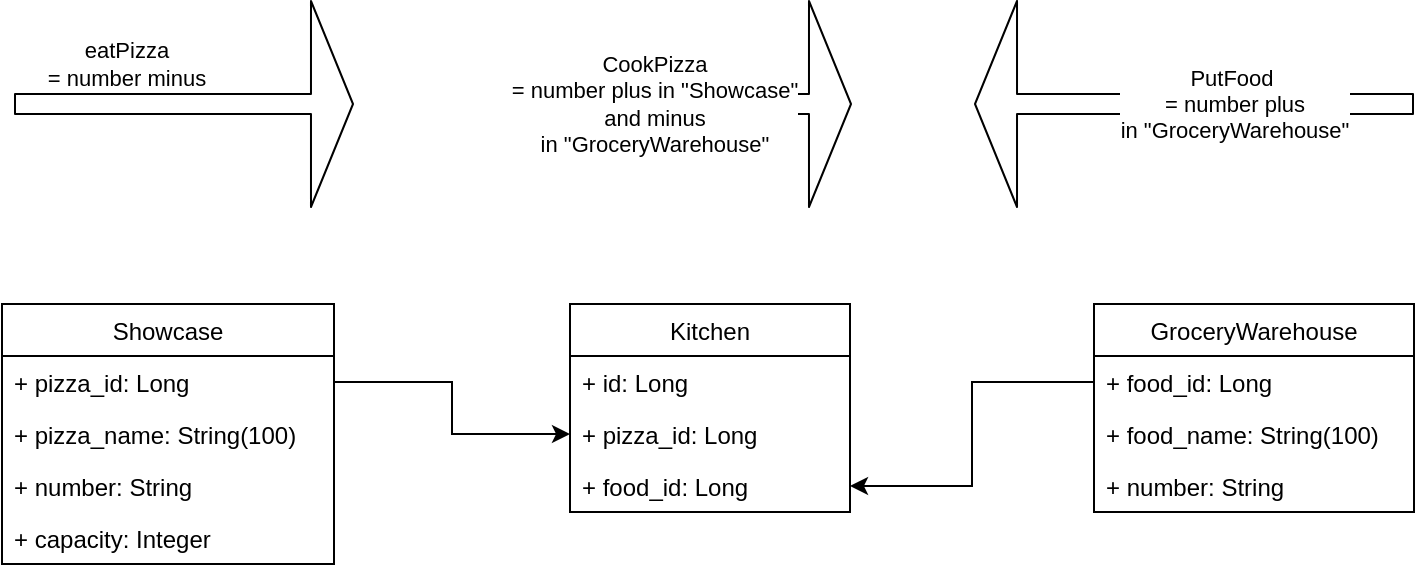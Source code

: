 <mxfile version="13.7.7" type="github">
  <diagram id="wMq028c-sOtWCPvOxuTe" name="Page-1">
    <mxGraphModel dx="1422" dy="794" grid="1" gridSize="10" guides="1" tooltips="1" connect="1" arrows="1" fold="1" page="1" pageScale="1" pageWidth="827" pageHeight="1169" math="0" shadow="0">
      <root>
        <mxCell id="0" />
        <mxCell id="1" parent="0" />
        <mxCell id="a7zKJheYSxnZLbQeQX0P-30" style="edgeStyle=orthogonalEdgeStyle;rounded=0;orthogonalLoop=1;jettySize=auto;html=1;entryX=1;entryY=0.5;entryDx=0;entryDy=0;" parent="1" source="a7zKJheYSxnZLbQeQX0P-7" target="a7zKJheYSxnZLbQeQX0P-17" edge="1">
          <mxGeometry relative="1" as="geometry" />
        </mxCell>
        <mxCell id="a7zKJheYSxnZLbQeQX0P-14" value="Kitchen" style="swimlane;fontStyle=0;childLayout=stackLayout;horizontal=1;startSize=26;fillColor=none;horizontalStack=0;resizeParent=1;resizeParentMax=0;resizeLast=0;collapsible=1;marginBottom=0;" parent="1" vertex="1">
          <mxGeometry x="358" y="260" width="140" height="104" as="geometry" />
        </mxCell>
        <mxCell id="SamVZUt7zLTqrjZFT7u7-2" value="+ id: Long&#xa;" style="text;strokeColor=none;fillColor=none;align=left;verticalAlign=top;spacingLeft=4;spacingRight=4;overflow=hidden;rotatable=0;points=[[0,0.5],[1,0.5]];portConstraint=eastwest;" vertex="1" parent="a7zKJheYSxnZLbQeQX0P-14">
          <mxGeometry y="26" width="140" height="26" as="geometry" />
        </mxCell>
        <mxCell id="a7zKJheYSxnZLbQeQX0P-15" value="+ pizza_id: Long&#xa;" style="text;strokeColor=none;fillColor=none;align=left;verticalAlign=top;spacingLeft=4;spacingRight=4;overflow=hidden;rotatable=0;points=[[0,0.5],[1,0.5]];portConstraint=eastwest;" parent="a7zKJheYSxnZLbQeQX0P-14" vertex="1">
          <mxGeometry y="52" width="140" height="26" as="geometry" />
        </mxCell>
        <mxCell id="a7zKJheYSxnZLbQeQX0P-17" value="+ food_id: Long" style="text;strokeColor=none;fillColor=none;align=left;verticalAlign=top;spacingLeft=4;spacingRight=4;overflow=hidden;rotatable=0;points=[[0,0.5],[1,0.5]];portConstraint=eastwest;" parent="a7zKJheYSxnZLbQeQX0P-14" vertex="1">
          <mxGeometry y="78" width="140" height="26" as="geometry" />
        </mxCell>
        <mxCell id="a7zKJheYSxnZLbQeQX0P-10" value="Showcase" style="swimlane;fontStyle=0;childLayout=stackLayout;horizontal=1;startSize=26;fillColor=none;horizontalStack=0;resizeParent=1;resizeParentMax=0;resizeLast=0;collapsible=1;marginBottom=0;" parent="1" vertex="1">
          <mxGeometry x="74" y="260" width="166" height="130" as="geometry" />
        </mxCell>
        <mxCell id="a7zKJheYSxnZLbQeQX0P-12" value="+ pizza_id: Long" style="text;strokeColor=none;fillColor=none;align=left;verticalAlign=top;spacingLeft=4;spacingRight=4;overflow=hidden;rotatable=0;points=[[0,0.5],[1,0.5]];portConstraint=eastwest;" parent="a7zKJheYSxnZLbQeQX0P-10" vertex="1">
          <mxGeometry y="26" width="166" height="26" as="geometry" />
        </mxCell>
        <mxCell id="SamVZUt7zLTqrjZFT7u7-1" value="+ pizza_name: String(100)" style="text;strokeColor=none;fillColor=none;align=left;verticalAlign=top;spacingLeft=4;spacingRight=4;overflow=hidden;rotatable=0;points=[[0,0.5],[1,0.5]];portConstraint=eastwest;" vertex="1" parent="a7zKJheYSxnZLbQeQX0P-10">
          <mxGeometry y="52" width="166" height="26" as="geometry" />
        </mxCell>
        <mxCell id="a7zKJheYSxnZLbQeQX0P-13" value="+ number: String&#xa;" style="text;strokeColor=none;fillColor=none;align=left;verticalAlign=top;spacingLeft=4;spacingRight=4;overflow=hidden;rotatable=0;points=[[0,0.5],[1,0.5]];portConstraint=eastwest;" parent="a7zKJheYSxnZLbQeQX0P-10" vertex="1">
          <mxGeometry y="78" width="166" height="26" as="geometry" />
        </mxCell>
        <mxCell id="a7zKJheYSxnZLbQeQX0P-20" value="+ capacity: Integer" style="text;strokeColor=none;fillColor=none;align=left;verticalAlign=top;spacingLeft=4;spacingRight=4;overflow=hidden;rotatable=0;points=[[0,0.5],[1,0.5]];portConstraint=eastwest;" parent="a7zKJheYSxnZLbQeQX0P-10" vertex="1">
          <mxGeometry y="104" width="166" height="26" as="geometry" />
        </mxCell>
        <mxCell id="a7zKJheYSxnZLbQeQX0P-6" value="GroceryWarehouse" style="swimlane;fontStyle=0;childLayout=stackLayout;horizontal=1;startSize=26;fillColor=none;horizontalStack=0;resizeParent=1;resizeParentMax=0;resizeLast=0;collapsible=1;marginBottom=0;" parent="1" vertex="1">
          <mxGeometry x="620" y="260" width="160" height="104" as="geometry" />
        </mxCell>
        <mxCell id="a7zKJheYSxnZLbQeQX0P-7" value="+ food_id: Long&#xa;" style="text;strokeColor=none;fillColor=none;align=left;verticalAlign=top;spacingLeft=4;spacingRight=4;overflow=hidden;rotatable=0;points=[[0,0.5],[1,0.5]];portConstraint=eastwest;" parent="a7zKJheYSxnZLbQeQX0P-6" vertex="1">
          <mxGeometry y="26" width="160" height="26" as="geometry" />
        </mxCell>
        <mxCell id="a7zKJheYSxnZLbQeQX0P-8" value="+ food_name: String(100)" style="text;strokeColor=none;fillColor=none;align=left;verticalAlign=top;spacingLeft=4;spacingRight=4;overflow=hidden;rotatable=0;points=[[0,0.5],[1,0.5]];portConstraint=eastwest;" parent="a7zKJheYSxnZLbQeQX0P-6" vertex="1">
          <mxGeometry y="52" width="160" height="26" as="geometry" />
        </mxCell>
        <mxCell id="a7zKJheYSxnZLbQeQX0P-9" value="+ number: String" style="text;strokeColor=none;fillColor=none;align=left;verticalAlign=top;spacingLeft=4;spacingRight=4;overflow=hidden;rotatable=0;points=[[0,0.5],[1,0.5]];portConstraint=eastwest;" parent="a7zKJheYSxnZLbQeQX0P-6" vertex="1">
          <mxGeometry y="78" width="160" height="26" as="geometry" />
        </mxCell>
        <mxCell id="SamVZUt7zLTqrjZFT7u7-3" style="edgeStyle=orthogonalEdgeStyle;rounded=0;orthogonalLoop=1;jettySize=auto;html=1;entryX=0;entryY=0.5;entryDx=0;entryDy=0;" edge="1" parent="1" source="a7zKJheYSxnZLbQeQX0P-12" target="a7zKJheYSxnZLbQeQX0P-15">
          <mxGeometry relative="1" as="geometry" />
        </mxCell>
        <mxCell id="SamVZUt7zLTqrjZFT7u7-4" value="" style="shape=flexArrow;endArrow=classic;html=1;endWidth=92;endSize=6.67;" edge="1" parent="1">
          <mxGeometry width="50" height="50" relative="1" as="geometry">
            <mxPoint x="80" y="160" as="sourcePoint" />
            <mxPoint x="250" y="160" as="targetPoint" />
          </mxGeometry>
        </mxCell>
        <mxCell id="SamVZUt7zLTqrjZFT7u7-5" value="eatPizza &lt;br&gt;= number minus" style="edgeLabel;html=1;align=center;verticalAlign=middle;resizable=0;points=[];" vertex="1" connectable="0" parent="SamVZUt7zLTqrjZFT7u7-4">
          <mxGeometry x="-0.4" y="-1" relative="1" as="geometry">
            <mxPoint x="5" y="-21" as="offset" />
          </mxGeometry>
        </mxCell>
        <mxCell id="SamVZUt7zLTqrjZFT7u7-6" value="" style="shape=flexArrow;endArrow=classic;html=1;endWidth=92;endSize=6.67;" edge="1" parent="1">
          <mxGeometry width="50" height="50" relative="1" as="geometry">
            <mxPoint x="329" y="160" as="sourcePoint" />
            <mxPoint x="499" y="160" as="targetPoint" />
          </mxGeometry>
        </mxCell>
        <mxCell id="SamVZUt7zLTqrjZFT7u7-7" value="CookPizza &lt;br&gt;= number plus in &quot;Showcase&quot;&lt;br&gt;and minus &lt;br&gt;in &quot;GroceryWarehouse&quot;" style="edgeLabel;html=1;align=center;verticalAlign=middle;resizable=0;points=[];" vertex="1" connectable="0" parent="SamVZUt7zLTqrjZFT7u7-6">
          <mxGeometry x="-0.4" y="-1" relative="1" as="geometry">
            <mxPoint x="20" y="-1" as="offset" />
          </mxGeometry>
        </mxCell>
        <mxCell id="SamVZUt7zLTqrjZFT7u7-8" value="" style="shape=flexArrow;endArrow=classic;html=1;endWidth=92;endSize=6.67;" edge="1" parent="1">
          <mxGeometry width="50" height="50" relative="1" as="geometry">
            <mxPoint x="780" y="160" as="sourcePoint" />
            <mxPoint x="560" y="160" as="targetPoint" />
          </mxGeometry>
        </mxCell>
        <mxCell id="SamVZUt7zLTqrjZFT7u7-9" value="PutFood&amp;nbsp;&lt;br&gt;= number plus &lt;br&gt;in &quot;GroceryWarehouse&quot;" style="edgeLabel;html=1;align=center;verticalAlign=middle;resizable=0;points=[];" vertex="1" connectable="0" parent="SamVZUt7zLTqrjZFT7u7-8">
          <mxGeometry x="-0.4" y="-1" relative="1" as="geometry">
            <mxPoint x="-24" y="1" as="offset" />
          </mxGeometry>
        </mxCell>
      </root>
    </mxGraphModel>
  </diagram>
</mxfile>
